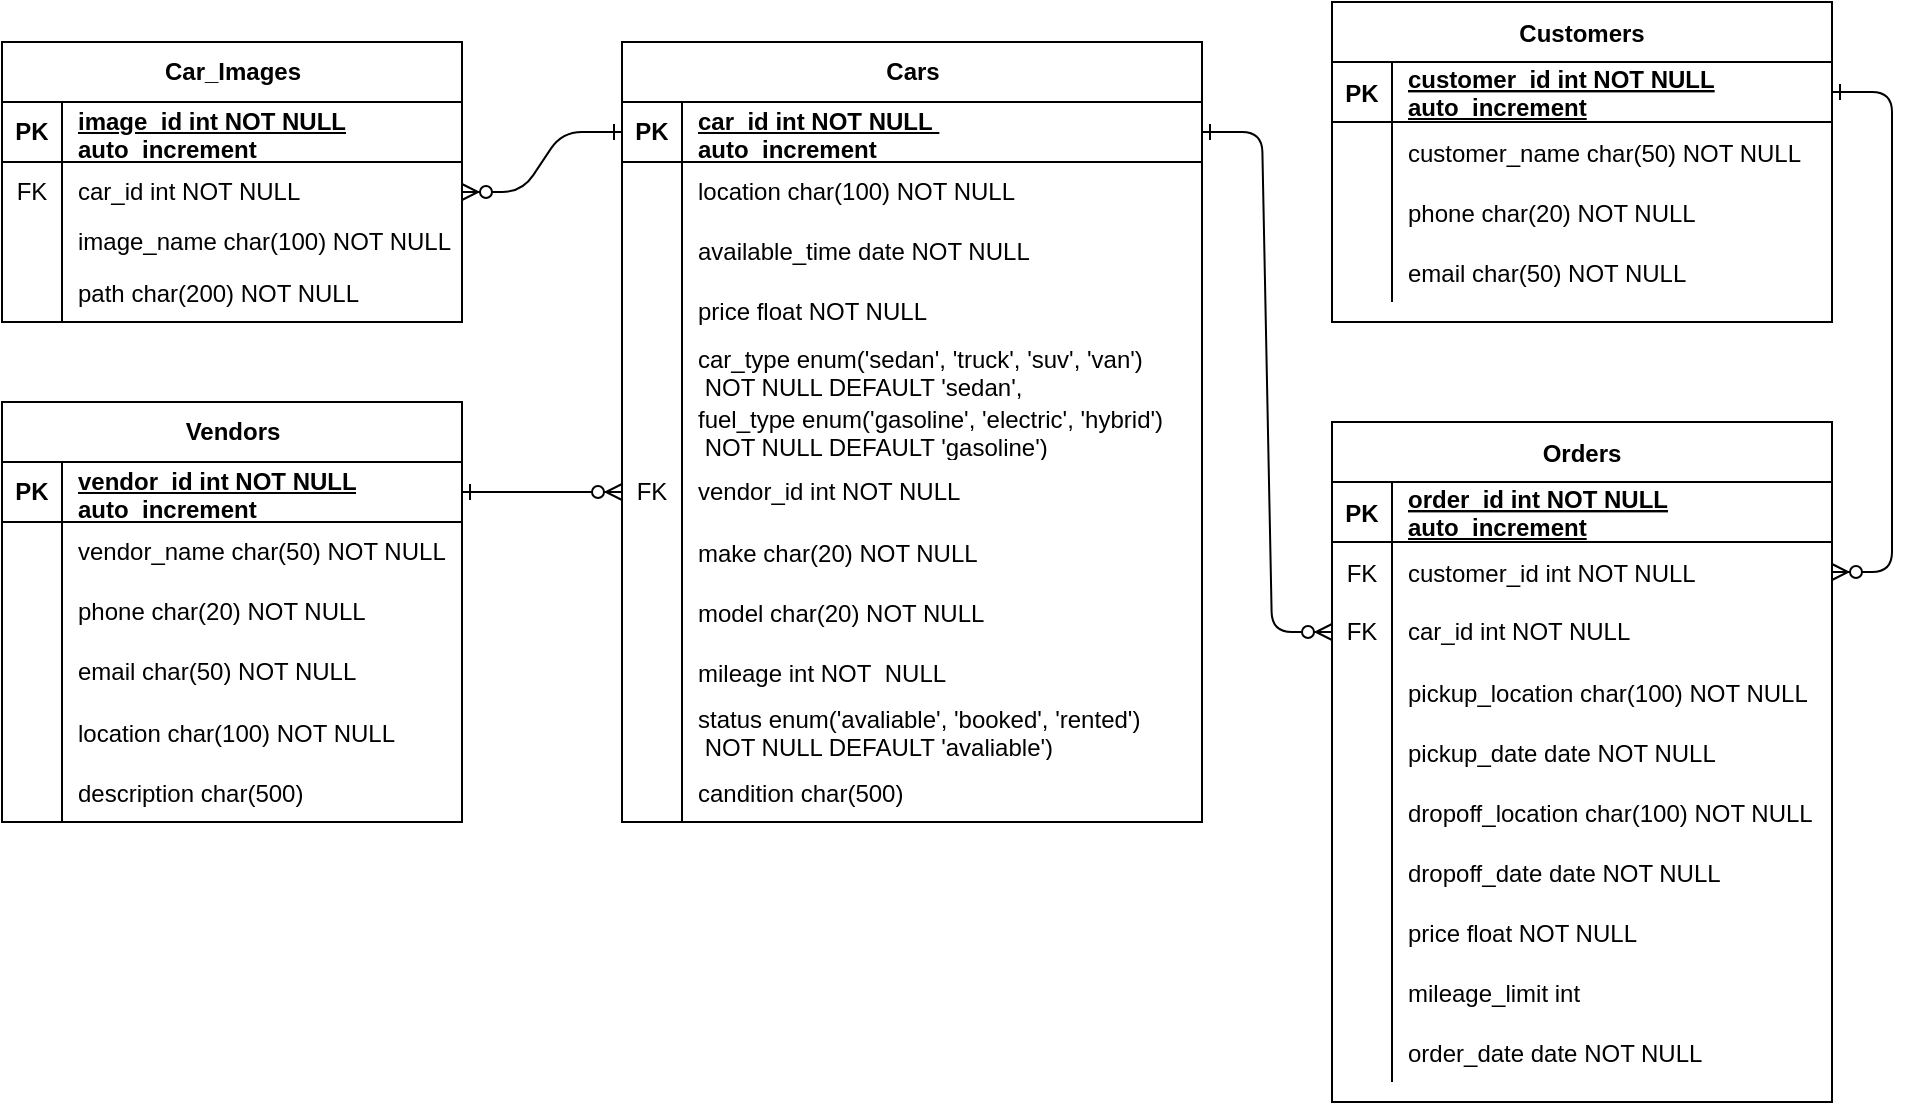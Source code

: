 <mxfile>
    <diagram id="R2lEEEUBdFMjLlhIrx00" name="Page-1">
        <mxGraphModel dx="1921" dy="787" grid="1" gridSize="10" guides="1" tooltips="1" connect="1" arrows="1" fold="1" page="1" pageScale="1" pageWidth="850" pageHeight="1100" math="0" shadow="0" extFonts="Permanent Marker^https://fonts.googleapis.com/css?family=Permanent+Marker">
            <root>
                <mxCell id="0"/>
                <mxCell id="1" parent="0"/>
                <mxCell id="n6U9-yzvsv0S8Wovc328-1" value="Cars" style="shape=table;startSize=30;container=1;collapsible=1;childLayout=tableLayout;fixedRows=1;rowLines=0;fontStyle=1;align=center;resizeLast=1;html=1;" parent="1" vertex="1">
                    <mxGeometry x="110" y="170" width="290" height="390" as="geometry"/>
                </mxCell>
                <mxCell id="n6U9-yzvsv0S8Wovc328-2" value="" style="shape=tableRow;horizontal=0;startSize=0;swimlaneHead=0;swimlaneBody=0;fillColor=none;collapsible=0;dropTarget=0;points=[[0,0.5],[1,0.5]];portConstraint=eastwest;top=0;left=0;right=0;bottom=1;" parent="n6U9-yzvsv0S8Wovc328-1" vertex="1">
                    <mxGeometry y="30" width="290" height="30" as="geometry"/>
                </mxCell>
                <mxCell id="n6U9-yzvsv0S8Wovc328-3" value="PK" style="shape=partialRectangle;connectable=0;fillColor=none;top=0;left=0;bottom=0;right=0;fontStyle=1;overflow=hidden;whiteSpace=wrap;html=1;" parent="n6U9-yzvsv0S8Wovc328-2" vertex="1">
                    <mxGeometry width="30" height="30" as="geometry">
                        <mxRectangle width="30" height="30" as="alternateBounds"/>
                    </mxGeometry>
                </mxCell>
                <mxCell id="n6U9-yzvsv0S8Wovc328-4" value="car_id int NOT NULL&amp;nbsp;&lt;br&gt;auto_increment" style="shape=partialRectangle;connectable=0;fillColor=none;top=0;left=0;bottom=0;right=0;align=left;spacingLeft=6;fontStyle=5;overflow=hidden;whiteSpace=wrap;html=1;" parent="n6U9-yzvsv0S8Wovc328-2" vertex="1">
                    <mxGeometry x="30" width="260" height="30" as="geometry">
                        <mxRectangle width="260" height="30" as="alternateBounds"/>
                    </mxGeometry>
                </mxCell>
                <mxCell id="n6U9-yzvsv0S8Wovc328-5" value="" style="shape=tableRow;horizontal=0;startSize=0;swimlaneHead=0;swimlaneBody=0;fillColor=none;collapsible=0;dropTarget=0;points=[[0,0.5],[1,0.5]];portConstraint=eastwest;top=0;left=0;right=0;bottom=0;" parent="n6U9-yzvsv0S8Wovc328-1" vertex="1">
                    <mxGeometry y="60" width="290" height="30" as="geometry"/>
                </mxCell>
                <mxCell id="n6U9-yzvsv0S8Wovc328-6" value="" style="shape=partialRectangle;connectable=0;fillColor=none;top=0;left=0;bottom=0;right=0;editable=1;overflow=hidden;whiteSpace=wrap;html=1;" parent="n6U9-yzvsv0S8Wovc328-5" vertex="1">
                    <mxGeometry width="30" height="30" as="geometry">
                        <mxRectangle width="30" height="30" as="alternateBounds"/>
                    </mxGeometry>
                </mxCell>
                <mxCell id="n6U9-yzvsv0S8Wovc328-7" value="location char(100) NOT NULL" style="shape=partialRectangle;connectable=0;fillColor=none;top=0;left=0;bottom=0;right=0;align=left;spacingLeft=6;overflow=hidden;whiteSpace=wrap;html=1;" parent="n6U9-yzvsv0S8Wovc328-5" vertex="1">
                    <mxGeometry x="30" width="260" height="30" as="geometry">
                        <mxRectangle width="260" height="30" as="alternateBounds"/>
                    </mxGeometry>
                </mxCell>
                <mxCell id="n6U9-yzvsv0S8Wovc328-8" value="" style="shape=tableRow;horizontal=0;startSize=0;swimlaneHead=0;swimlaneBody=0;fillColor=none;collapsible=0;dropTarget=0;points=[[0,0.5],[1,0.5]];portConstraint=eastwest;top=0;left=0;right=0;bottom=0;" parent="n6U9-yzvsv0S8Wovc328-1" vertex="1">
                    <mxGeometry y="90" width="290" height="30" as="geometry"/>
                </mxCell>
                <mxCell id="n6U9-yzvsv0S8Wovc328-9" value="" style="shape=partialRectangle;connectable=0;fillColor=none;top=0;left=0;bottom=0;right=0;editable=1;overflow=hidden;whiteSpace=wrap;html=1;" parent="n6U9-yzvsv0S8Wovc328-8" vertex="1">
                    <mxGeometry width="30" height="30" as="geometry">
                        <mxRectangle width="30" height="30" as="alternateBounds"/>
                    </mxGeometry>
                </mxCell>
                <mxCell id="n6U9-yzvsv0S8Wovc328-10" value="available_time date NOT NULL" style="shape=partialRectangle;connectable=0;fillColor=none;top=0;left=0;bottom=0;right=0;align=left;spacingLeft=6;overflow=hidden;whiteSpace=wrap;html=1;" parent="n6U9-yzvsv0S8Wovc328-8" vertex="1">
                    <mxGeometry x="30" width="260" height="30" as="geometry">
                        <mxRectangle width="260" height="30" as="alternateBounds"/>
                    </mxGeometry>
                </mxCell>
                <mxCell id="n6U9-yzvsv0S8Wovc328-11" value="" style="shape=tableRow;horizontal=0;startSize=0;swimlaneHead=0;swimlaneBody=0;fillColor=none;collapsible=0;dropTarget=0;points=[[0,0.5],[1,0.5]];portConstraint=eastwest;top=0;left=0;right=0;bottom=0;" parent="n6U9-yzvsv0S8Wovc328-1" vertex="1">
                    <mxGeometry y="120" width="290" height="30" as="geometry"/>
                </mxCell>
                <mxCell id="n6U9-yzvsv0S8Wovc328-12" value="" style="shape=partialRectangle;connectable=0;fillColor=none;top=0;left=0;bottom=0;right=0;editable=1;overflow=hidden;whiteSpace=wrap;html=1;" parent="n6U9-yzvsv0S8Wovc328-11" vertex="1">
                    <mxGeometry width="30" height="30" as="geometry">
                        <mxRectangle width="30" height="30" as="alternateBounds"/>
                    </mxGeometry>
                </mxCell>
                <mxCell id="n6U9-yzvsv0S8Wovc328-13" value="price float NOT NULL" style="shape=partialRectangle;connectable=0;fillColor=none;top=0;left=0;bottom=0;right=0;align=left;spacingLeft=6;overflow=hidden;whiteSpace=wrap;html=1;" parent="n6U9-yzvsv0S8Wovc328-11" vertex="1">
                    <mxGeometry x="30" width="260" height="30" as="geometry">
                        <mxRectangle width="260" height="30" as="alternateBounds"/>
                    </mxGeometry>
                </mxCell>
                <mxCell id="n6U9-yzvsv0S8Wovc328-14" value="" style="shape=tableRow;horizontal=0;startSize=0;swimlaneHead=0;swimlaneBody=0;fillColor=none;collapsible=0;dropTarget=0;points=[[0,0.5],[1,0.5]];portConstraint=eastwest;top=0;left=0;right=0;bottom=0;" parent="n6U9-yzvsv0S8Wovc328-1" vertex="1">
                    <mxGeometry y="150" width="290" height="30" as="geometry"/>
                </mxCell>
                <mxCell id="n6U9-yzvsv0S8Wovc328-15" value="" style="shape=partialRectangle;connectable=0;fillColor=none;top=0;left=0;bottom=0;right=0;editable=1;overflow=hidden;" parent="n6U9-yzvsv0S8Wovc328-14" vertex="1">
                    <mxGeometry width="30" height="30" as="geometry">
                        <mxRectangle width="30" height="30" as="alternateBounds"/>
                    </mxGeometry>
                </mxCell>
                <mxCell id="n6U9-yzvsv0S8Wovc328-16" value="car_type enum('sedan', 'truck', 'suv', 'van') &#10; NOT NULL DEFAULT 'sedan'," style="shape=partialRectangle;connectable=0;fillColor=none;top=0;left=0;bottom=0;right=0;align=left;spacingLeft=6;overflow=hidden;" parent="n6U9-yzvsv0S8Wovc328-14" vertex="1">
                    <mxGeometry x="30" width="260" height="30" as="geometry">
                        <mxRectangle width="260" height="30" as="alternateBounds"/>
                    </mxGeometry>
                </mxCell>
                <mxCell id="n6U9-yzvsv0S8Wovc328-17" value="" style="shape=tableRow;horizontal=0;startSize=0;swimlaneHead=0;swimlaneBody=0;fillColor=none;collapsible=0;dropTarget=0;points=[[0,0.5],[1,0.5]];portConstraint=eastwest;top=0;left=0;right=0;bottom=0;" parent="n6U9-yzvsv0S8Wovc328-1" vertex="1">
                    <mxGeometry y="180" width="290" height="30" as="geometry"/>
                </mxCell>
                <mxCell id="n6U9-yzvsv0S8Wovc328-18" value="" style="shape=partialRectangle;connectable=0;fillColor=none;top=0;left=0;bottom=0;right=0;editable=1;overflow=hidden;" parent="n6U9-yzvsv0S8Wovc328-17" vertex="1">
                    <mxGeometry width="30" height="30" as="geometry">
                        <mxRectangle width="30" height="30" as="alternateBounds"/>
                    </mxGeometry>
                </mxCell>
                <mxCell id="n6U9-yzvsv0S8Wovc328-19" value="fuel_type enum('gasoline', 'electric', 'hybrid')&#10; NOT NULL DEFAULT 'gasoline')" style="shape=partialRectangle;connectable=0;fillColor=none;top=0;left=0;bottom=0;right=0;align=left;spacingLeft=6;overflow=hidden;" parent="n6U9-yzvsv0S8Wovc328-17" vertex="1">
                    <mxGeometry x="30" width="260" height="30" as="geometry">
                        <mxRectangle width="260" height="30" as="alternateBounds"/>
                    </mxGeometry>
                </mxCell>
                <mxCell id="n6U9-yzvsv0S8Wovc328-50" value="" style="shape=tableRow;horizontal=0;startSize=0;swimlaneHead=0;swimlaneBody=0;fillColor=none;collapsible=0;dropTarget=0;points=[[0,0.5],[1,0.5]];portConstraint=eastwest;top=0;left=0;right=0;bottom=0;" parent="n6U9-yzvsv0S8Wovc328-1" vertex="1">
                    <mxGeometry y="210" width="290" height="30" as="geometry"/>
                </mxCell>
                <mxCell id="n6U9-yzvsv0S8Wovc328-51" value="FK" style="shape=partialRectangle;connectable=0;fillColor=none;top=0;left=0;bottom=0;right=0;fontStyle=0;overflow=hidden;whiteSpace=wrap;html=1;" parent="n6U9-yzvsv0S8Wovc328-50" vertex="1">
                    <mxGeometry width="30" height="30" as="geometry">
                        <mxRectangle width="30" height="30" as="alternateBounds"/>
                    </mxGeometry>
                </mxCell>
                <mxCell id="n6U9-yzvsv0S8Wovc328-52" value="vendor_id int NOT NULL" style="shape=partialRectangle;connectable=0;fillColor=none;top=0;left=0;bottom=0;right=0;align=left;spacingLeft=6;fontStyle=0;overflow=hidden;whiteSpace=wrap;html=1;" parent="n6U9-yzvsv0S8Wovc328-50" vertex="1">
                    <mxGeometry x="30" width="260" height="30" as="geometry">
                        <mxRectangle width="260" height="30" as="alternateBounds"/>
                    </mxGeometry>
                </mxCell>
                <mxCell id="n6U9-yzvsv0S8Wovc328-43" value="" style="shape=tableRow;horizontal=0;startSize=0;swimlaneHead=0;swimlaneBody=0;fillColor=none;collapsible=0;dropTarget=0;points=[[0,0.5],[1,0.5]];portConstraint=eastwest;top=0;left=0;right=0;bottom=0;" parent="n6U9-yzvsv0S8Wovc328-1" vertex="1">
                    <mxGeometry y="240" width="290" height="30" as="geometry"/>
                </mxCell>
                <mxCell id="n6U9-yzvsv0S8Wovc328-44" value="" style="shape=partialRectangle;connectable=0;fillColor=none;top=0;left=0;bottom=0;right=0;editable=1;overflow=hidden;" parent="n6U9-yzvsv0S8Wovc328-43" vertex="1">
                    <mxGeometry width="30" height="30" as="geometry">
                        <mxRectangle width="30" height="30" as="alternateBounds"/>
                    </mxGeometry>
                </mxCell>
                <mxCell id="n6U9-yzvsv0S8Wovc328-45" value="make char(20) NOT NULL" style="shape=partialRectangle;connectable=0;fillColor=none;top=0;left=0;bottom=0;right=0;align=left;spacingLeft=6;overflow=hidden;" parent="n6U9-yzvsv0S8Wovc328-43" vertex="1">
                    <mxGeometry x="30" width="260" height="30" as="geometry">
                        <mxRectangle width="260" height="30" as="alternateBounds"/>
                    </mxGeometry>
                </mxCell>
                <mxCell id="n6U9-yzvsv0S8Wovc328-46" value="" style="shape=tableRow;horizontal=0;startSize=0;swimlaneHead=0;swimlaneBody=0;fillColor=none;collapsible=0;dropTarget=0;points=[[0,0.5],[1,0.5]];portConstraint=eastwest;top=0;left=0;right=0;bottom=0;" parent="n6U9-yzvsv0S8Wovc328-1" vertex="1">
                    <mxGeometry y="270" width="290" height="30" as="geometry"/>
                </mxCell>
                <mxCell id="n6U9-yzvsv0S8Wovc328-47" value="" style="shape=partialRectangle;connectable=0;fillColor=none;top=0;left=0;bottom=0;right=0;editable=1;overflow=hidden;" parent="n6U9-yzvsv0S8Wovc328-46" vertex="1">
                    <mxGeometry width="30" height="30" as="geometry">
                        <mxRectangle width="30" height="30" as="alternateBounds"/>
                    </mxGeometry>
                </mxCell>
                <mxCell id="n6U9-yzvsv0S8Wovc328-48" value="model char(20) NOT NULL" style="shape=partialRectangle;connectable=0;fillColor=none;top=0;left=0;bottom=0;right=0;align=left;spacingLeft=6;overflow=hidden;" parent="n6U9-yzvsv0S8Wovc328-46" vertex="1">
                    <mxGeometry x="30" width="260" height="30" as="geometry">
                        <mxRectangle width="260" height="30" as="alternateBounds"/>
                    </mxGeometry>
                </mxCell>
                <mxCell id="3" value="" style="shape=tableRow;horizontal=0;startSize=0;swimlaneHead=0;swimlaneBody=0;fillColor=none;collapsible=0;dropTarget=0;points=[[0,0.5],[1,0.5]];portConstraint=eastwest;top=0;left=0;right=0;bottom=0;" parent="n6U9-yzvsv0S8Wovc328-1" vertex="1">
                    <mxGeometry y="300" width="290" height="30" as="geometry"/>
                </mxCell>
                <mxCell id="4" value="" style="shape=partialRectangle;connectable=0;fillColor=none;top=0;left=0;bottom=0;right=0;editable=1;overflow=hidden;" parent="3" vertex="1">
                    <mxGeometry width="30" height="30" as="geometry">
                        <mxRectangle width="30" height="30" as="alternateBounds"/>
                    </mxGeometry>
                </mxCell>
                <mxCell id="5" value="mileage int NOT  NULL" style="shape=partialRectangle;connectable=0;fillColor=none;top=0;left=0;bottom=0;right=0;align=left;spacingLeft=6;overflow=hidden;" parent="3" vertex="1">
                    <mxGeometry x="30" width="260" height="30" as="geometry">
                        <mxRectangle width="260" height="30" as="alternateBounds"/>
                    </mxGeometry>
                </mxCell>
                <mxCell id="n6U9-yzvsv0S8Wovc328-124" value="" style="shape=tableRow;horizontal=0;startSize=0;swimlaneHead=0;swimlaneBody=0;fillColor=none;collapsible=0;dropTarget=0;points=[[0,0.5],[1,0.5]];portConstraint=eastwest;top=0;left=0;right=0;bottom=0;" parent="n6U9-yzvsv0S8Wovc328-1" vertex="1">
                    <mxGeometry y="330" width="290" height="30" as="geometry"/>
                </mxCell>
                <mxCell id="n6U9-yzvsv0S8Wovc328-125" value="" style="shape=partialRectangle;connectable=0;fillColor=none;top=0;left=0;bottom=0;right=0;editable=1;overflow=hidden;" parent="n6U9-yzvsv0S8Wovc328-124" vertex="1">
                    <mxGeometry width="30" height="30" as="geometry">
                        <mxRectangle width="30" height="30" as="alternateBounds"/>
                    </mxGeometry>
                </mxCell>
                <mxCell id="n6U9-yzvsv0S8Wovc328-126" value="status enum('avaliable', 'booked', 'rented')&#10; NOT NULL DEFAULT 'avaliable')" style="shape=partialRectangle;connectable=0;fillColor=none;top=0;left=0;bottom=0;right=0;align=left;spacingLeft=6;overflow=hidden;" parent="n6U9-yzvsv0S8Wovc328-124" vertex="1">
                    <mxGeometry x="30" width="260" height="30" as="geometry">
                        <mxRectangle width="260" height="30" as="alternateBounds"/>
                    </mxGeometry>
                </mxCell>
                <mxCell id="n6U9-yzvsv0S8Wovc328-27" value="" style="shape=tableRow;horizontal=0;startSize=0;swimlaneHead=0;swimlaneBody=0;fillColor=none;collapsible=0;dropTarget=0;points=[[0,0.5],[1,0.5]];portConstraint=eastwest;top=0;left=0;right=0;bottom=0;" parent="n6U9-yzvsv0S8Wovc328-1" vertex="1">
                    <mxGeometry y="360" width="290" height="30" as="geometry"/>
                </mxCell>
                <mxCell id="n6U9-yzvsv0S8Wovc328-28" value="" style="shape=partialRectangle;connectable=0;fillColor=none;top=0;left=0;bottom=0;right=0;editable=1;overflow=hidden;" parent="n6U9-yzvsv0S8Wovc328-27" vertex="1">
                    <mxGeometry width="30" height="30" as="geometry">
                        <mxRectangle width="30" height="30" as="alternateBounds"/>
                    </mxGeometry>
                </mxCell>
                <mxCell id="n6U9-yzvsv0S8Wovc328-29" value="candition char(500) " style="shape=partialRectangle;connectable=0;fillColor=none;top=0;left=0;bottom=0;right=0;align=left;spacingLeft=6;overflow=hidden;" parent="n6U9-yzvsv0S8Wovc328-27" vertex="1">
                    <mxGeometry x="30" width="260" height="30" as="geometry">
                        <mxRectangle width="260" height="30" as="alternateBounds"/>
                    </mxGeometry>
                </mxCell>
                <mxCell id="n6U9-yzvsv0S8Wovc328-30" value="Vendors" style="shape=table;startSize=30;container=1;collapsible=1;childLayout=tableLayout;fixedRows=1;rowLines=0;fontStyle=1;align=center;resizeLast=1;html=1;" parent="1" vertex="1">
                    <mxGeometry x="-200" y="350" width="230" height="210" as="geometry"/>
                </mxCell>
                <mxCell id="n6U9-yzvsv0S8Wovc328-31" value="" style="shape=tableRow;horizontal=0;startSize=0;swimlaneHead=0;swimlaneBody=0;fillColor=none;collapsible=0;dropTarget=0;points=[[0,0.5],[1,0.5]];portConstraint=eastwest;top=0;left=0;right=0;bottom=1;" parent="n6U9-yzvsv0S8Wovc328-30" vertex="1">
                    <mxGeometry y="30" width="230" height="30" as="geometry"/>
                </mxCell>
                <mxCell id="n6U9-yzvsv0S8Wovc328-32" value="PK" style="shape=partialRectangle;connectable=0;fillColor=none;top=0;left=0;bottom=0;right=0;fontStyle=1;overflow=hidden;whiteSpace=wrap;html=1;" parent="n6U9-yzvsv0S8Wovc328-31" vertex="1">
                    <mxGeometry width="30" height="30" as="geometry">
                        <mxRectangle width="30" height="30" as="alternateBounds"/>
                    </mxGeometry>
                </mxCell>
                <mxCell id="n6U9-yzvsv0S8Wovc328-33" value="vendor_id int NOT NULL&lt;br&gt;auto_increment" style="shape=partialRectangle;connectable=0;fillColor=none;top=0;left=0;bottom=0;right=0;align=left;spacingLeft=6;fontStyle=5;overflow=hidden;whiteSpace=wrap;html=1;" parent="n6U9-yzvsv0S8Wovc328-31" vertex="1">
                    <mxGeometry x="30" width="200" height="30" as="geometry">
                        <mxRectangle width="200" height="30" as="alternateBounds"/>
                    </mxGeometry>
                </mxCell>
                <mxCell id="n6U9-yzvsv0S8Wovc328-34" value="" style="shape=tableRow;horizontal=0;startSize=0;swimlaneHead=0;swimlaneBody=0;fillColor=none;collapsible=0;dropTarget=0;points=[[0,0.5],[1,0.5]];portConstraint=eastwest;top=0;left=0;right=0;bottom=0;" parent="n6U9-yzvsv0S8Wovc328-30" vertex="1">
                    <mxGeometry y="60" width="230" height="30" as="geometry"/>
                </mxCell>
                <mxCell id="n6U9-yzvsv0S8Wovc328-35" value="" style="shape=partialRectangle;connectable=0;fillColor=none;top=0;left=0;bottom=0;right=0;editable=1;overflow=hidden;whiteSpace=wrap;html=1;" parent="n6U9-yzvsv0S8Wovc328-34" vertex="1">
                    <mxGeometry width="30" height="30" as="geometry">
                        <mxRectangle width="30" height="30" as="alternateBounds"/>
                    </mxGeometry>
                </mxCell>
                <mxCell id="n6U9-yzvsv0S8Wovc328-36" value="vendor_name char(50) NOT NULL" style="shape=partialRectangle;connectable=0;fillColor=none;top=0;left=0;bottom=0;right=0;align=left;spacingLeft=6;overflow=hidden;whiteSpace=wrap;html=1;" parent="n6U9-yzvsv0S8Wovc328-34" vertex="1">
                    <mxGeometry x="30" width="200" height="30" as="geometry">
                        <mxRectangle width="200" height="30" as="alternateBounds"/>
                    </mxGeometry>
                </mxCell>
                <mxCell id="n6U9-yzvsv0S8Wovc328-37" value="" style="shape=tableRow;horizontal=0;startSize=0;swimlaneHead=0;swimlaneBody=0;fillColor=none;collapsible=0;dropTarget=0;points=[[0,0.5],[1,0.5]];portConstraint=eastwest;top=0;left=0;right=0;bottom=0;" parent="n6U9-yzvsv0S8Wovc328-30" vertex="1">
                    <mxGeometry y="90" width="230" height="30" as="geometry"/>
                </mxCell>
                <mxCell id="n6U9-yzvsv0S8Wovc328-38" value="" style="shape=partialRectangle;connectable=0;fillColor=none;top=0;left=0;bottom=0;right=0;editable=1;overflow=hidden;whiteSpace=wrap;html=1;" parent="n6U9-yzvsv0S8Wovc328-37" vertex="1">
                    <mxGeometry width="30" height="30" as="geometry">
                        <mxRectangle width="30" height="30" as="alternateBounds"/>
                    </mxGeometry>
                </mxCell>
                <mxCell id="n6U9-yzvsv0S8Wovc328-39" value="phone char(20) NOT NULL" style="shape=partialRectangle;connectable=0;fillColor=none;top=0;left=0;bottom=0;right=0;align=left;spacingLeft=6;overflow=hidden;whiteSpace=wrap;html=1;" parent="n6U9-yzvsv0S8Wovc328-37" vertex="1">
                    <mxGeometry x="30" width="200" height="30" as="geometry">
                        <mxRectangle width="200" height="30" as="alternateBounds"/>
                    </mxGeometry>
                </mxCell>
                <mxCell id="n6U9-yzvsv0S8Wovc328-40" value="" style="shape=tableRow;horizontal=0;startSize=0;swimlaneHead=0;swimlaneBody=0;fillColor=none;collapsible=0;dropTarget=0;points=[[0,0.5],[1,0.5]];portConstraint=eastwest;top=0;left=0;right=0;bottom=0;" parent="n6U9-yzvsv0S8Wovc328-30" vertex="1">
                    <mxGeometry y="120" width="230" height="30" as="geometry"/>
                </mxCell>
                <mxCell id="n6U9-yzvsv0S8Wovc328-41" value="" style="shape=partialRectangle;connectable=0;fillColor=none;top=0;left=0;bottom=0;right=0;editable=1;overflow=hidden;whiteSpace=wrap;html=1;" parent="n6U9-yzvsv0S8Wovc328-40" vertex="1">
                    <mxGeometry width="30" height="30" as="geometry">
                        <mxRectangle width="30" height="30" as="alternateBounds"/>
                    </mxGeometry>
                </mxCell>
                <mxCell id="n6U9-yzvsv0S8Wovc328-42" value="email char(50) NOT NULL" style="shape=partialRectangle;connectable=0;fillColor=none;top=0;left=0;bottom=0;right=0;align=left;spacingLeft=6;overflow=hidden;whiteSpace=wrap;html=1;" parent="n6U9-yzvsv0S8Wovc328-40" vertex="1">
                    <mxGeometry x="30" width="200" height="30" as="geometry">
                        <mxRectangle width="200" height="30" as="alternateBounds"/>
                    </mxGeometry>
                </mxCell>
                <mxCell id="n6U9-yzvsv0S8Wovc328-57" value="" style="shape=tableRow;horizontal=0;startSize=0;swimlaneHead=0;swimlaneBody=0;fillColor=none;collapsible=0;dropTarget=0;points=[[0,0.5],[1,0.5]];portConstraint=eastwest;top=0;left=0;right=0;bottom=0;" parent="n6U9-yzvsv0S8Wovc328-30" vertex="1">
                    <mxGeometry y="150" width="230" height="30" as="geometry"/>
                </mxCell>
                <mxCell id="n6U9-yzvsv0S8Wovc328-58" value="" style="shape=partialRectangle;connectable=0;fillColor=none;top=0;left=0;bottom=0;right=0;editable=1;overflow=hidden;" parent="n6U9-yzvsv0S8Wovc328-57" vertex="1">
                    <mxGeometry width="30" height="30" as="geometry">
                        <mxRectangle width="30" height="30" as="alternateBounds"/>
                    </mxGeometry>
                </mxCell>
                <mxCell id="n6U9-yzvsv0S8Wovc328-59" value="location char(100) NOT NULL" style="shape=partialRectangle;connectable=0;fillColor=none;top=0;left=0;bottom=0;right=0;align=left;spacingLeft=6;overflow=hidden;" parent="n6U9-yzvsv0S8Wovc328-57" vertex="1">
                    <mxGeometry x="30" width="200" height="30" as="geometry">
                        <mxRectangle width="200" height="30" as="alternateBounds"/>
                    </mxGeometry>
                </mxCell>
                <mxCell id="n6U9-yzvsv0S8Wovc328-60" value="" style="shape=tableRow;horizontal=0;startSize=0;swimlaneHead=0;swimlaneBody=0;fillColor=none;collapsible=0;dropTarget=0;points=[[0,0.5],[1,0.5]];portConstraint=eastwest;top=0;left=0;right=0;bottom=0;" parent="n6U9-yzvsv0S8Wovc328-30" vertex="1">
                    <mxGeometry y="180" width="230" height="30" as="geometry"/>
                </mxCell>
                <mxCell id="n6U9-yzvsv0S8Wovc328-61" value="" style="shape=partialRectangle;connectable=0;fillColor=none;top=0;left=0;bottom=0;right=0;editable=1;overflow=hidden;" parent="n6U9-yzvsv0S8Wovc328-60" vertex="1">
                    <mxGeometry width="30" height="30" as="geometry">
                        <mxRectangle width="30" height="30" as="alternateBounds"/>
                    </mxGeometry>
                </mxCell>
                <mxCell id="n6U9-yzvsv0S8Wovc328-62" value="description char(500) " style="shape=partialRectangle;connectable=0;fillColor=none;top=0;left=0;bottom=0;right=0;align=left;spacingLeft=6;overflow=hidden;" parent="n6U9-yzvsv0S8Wovc328-60" vertex="1">
                    <mxGeometry x="30" width="200" height="30" as="geometry">
                        <mxRectangle width="200" height="30" as="alternateBounds"/>
                    </mxGeometry>
                </mxCell>
                <mxCell id="n6U9-yzvsv0S8Wovc328-53" value="" style="edgeStyle=entityRelationEdgeStyle;endArrow=ERzeroToMany;startArrow=ERone;endFill=1;startFill=0;exitX=1;exitY=0.5;exitDx=0;exitDy=0;" parent="1" source="n6U9-yzvsv0S8Wovc328-31" target="n6U9-yzvsv0S8Wovc328-50" edge="1">
                    <mxGeometry width="100" height="100" relative="1" as="geometry">
                        <mxPoint x="270" y="40" as="sourcePoint"/>
                        <mxPoint x="350" y="70" as="targetPoint"/>
                    </mxGeometry>
                </mxCell>
                <mxCell id="n6U9-yzvsv0S8Wovc328-63" value="Car_Images" style="shape=table;startSize=30;container=1;collapsible=1;childLayout=tableLayout;fixedRows=1;rowLines=0;fontStyle=1;align=center;resizeLast=1;html=1;" parent="1" vertex="1">
                    <mxGeometry x="-200" y="170" width="230" height="140" as="geometry"/>
                </mxCell>
                <mxCell id="n6U9-yzvsv0S8Wovc328-64" value="" style="shape=tableRow;horizontal=0;startSize=0;swimlaneHead=0;swimlaneBody=0;fillColor=none;collapsible=0;dropTarget=0;points=[[0,0.5],[1,0.5]];portConstraint=eastwest;top=0;left=0;right=0;bottom=1;" parent="n6U9-yzvsv0S8Wovc328-63" vertex="1">
                    <mxGeometry y="30" width="230" height="30" as="geometry"/>
                </mxCell>
                <mxCell id="n6U9-yzvsv0S8Wovc328-65" value="PK" style="shape=partialRectangle;connectable=0;fillColor=none;top=0;left=0;bottom=0;right=0;fontStyle=1;overflow=hidden;whiteSpace=wrap;html=1;" parent="n6U9-yzvsv0S8Wovc328-64" vertex="1">
                    <mxGeometry width="30" height="30" as="geometry">
                        <mxRectangle width="30" height="30" as="alternateBounds"/>
                    </mxGeometry>
                </mxCell>
                <mxCell id="n6U9-yzvsv0S8Wovc328-66" value="image_id int NOT NULL&lt;br&gt;auto_increment" style="shape=partialRectangle;connectable=0;fillColor=none;top=0;left=0;bottom=0;right=0;align=left;spacingLeft=6;fontStyle=5;overflow=hidden;whiteSpace=wrap;html=1;" parent="n6U9-yzvsv0S8Wovc328-64" vertex="1">
                    <mxGeometry x="30" width="200" height="30" as="geometry">
                        <mxRectangle width="200" height="30" as="alternateBounds"/>
                    </mxGeometry>
                </mxCell>
                <mxCell id="n6U9-yzvsv0S8Wovc328-76" value="" style="shape=tableRow;horizontal=0;startSize=0;swimlaneHead=0;swimlaneBody=0;fillColor=none;collapsible=0;dropTarget=0;points=[[0,0.5],[1,0.5]];portConstraint=eastwest;top=0;left=0;right=0;bottom=0;" parent="n6U9-yzvsv0S8Wovc328-63" vertex="1">
                    <mxGeometry y="60" width="230" height="30" as="geometry"/>
                </mxCell>
                <mxCell id="n6U9-yzvsv0S8Wovc328-77" value="FK" style="shape=partialRectangle;connectable=0;fillColor=none;top=0;left=0;bottom=0;right=0;fontStyle=0;overflow=hidden;whiteSpace=wrap;html=1;" parent="n6U9-yzvsv0S8Wovc328-76" vertex="1">
                    <mxGeometry width="30" height="30" as="geometry">
                        <mxRectangle width="30" height="30" as="alternateBounds"/>
                    </mxGeometry>
                </mxCell>
                <mxCell id="n6U9-yzvsv0S8Wovc328-78" value="car_id int NOT NULL" style="shape=partialRectangle;connectable=0;fillColor=none;top=0;left=0;bottom=0;right=0;align=left;spacingLeft=6;fontStyle=0;overflow=hidden;whiteSpace=wrap;html=1;" parent="n6U9-yzvsv0S8Wovc328-76" vertex="1">
                    <mxGeometry x="30" width="200" height="30" as="geometry">
                        <mxRectangle width="200" height="30" as="alternateBounds"/>
                    </mxGeometry>
                </mxCell>
                <mxCell id="n6U9-yzvsv0S8Wovc328-67" value="" style="shape=tableRow;horizontal=0;startSize=0;swimlaneHead=0;swimlaneBody=0;fillColor=none;collapsible=0;dropTarget=0;points=[[0,0.5],[1,0.5]];portConstraint=eastwest;top=0;left=0;right=0;bottom=0;" parent="n6U9-yzvsv0S8Wovc328-63" vertex="1">
                    <mxGeometry y="90" width="230" height="20" as="geometry"/>
                </mxCell>
                <mxCell id="n6U9-yzvsv0S8Wovc328-68" value="" style="shape=partialRectangle;connectable=0;fillColor=none;top=0;left=0;bottom=0;right=0;editable=1;overflow=hidden;whiteSpace=wrap;html=1;" parent="n6U9-yzvsv0S8Wovc328-67" vertex="1">
                    <mxGeometry width="30" height="20" as="geometry">
                        <mxRectangle width="30" height="20" as="alternateBounds"/>
                    </mxGeometry>
                </mxCell>
                <mxCell id="n6U9-yzvsv0S8Wovc328-69" value="image_name char(100) NOT NULL" style="shape=partialRectangle;connectable=0;fillColor=none;top=0;left=0;bottom=0;right=0;align=left;spacingLeft=6;overflow=hidden;whiteSpace=wrap;html=1;" parent="n6U9-yzvsv0S8Wovc328-67" vertex="1">
                    <mxGeometry x="30" width="200" height="20" as="geometry">
                        <mxRectangle width="200" height="20" as="alternateBounds"/>
                    </mxGeometry>
                </mxCell>
                <mxCell id="9" value="" style="shape=tableRow;horizontal=0;startSize=0;swimlaneHead=0;swimlaneBody=0;fillColor=none;collapsible=0;dropTarget=0;points=[[0,0.5],[1,0.5]];portConstraint=eastwest;top=0;left=0;right=0;bottom=0;" parent="n6U9-yzvsv0S8Wovc328-63" vertex="1">
                    <mxGeometry y="110" width="230" height="30" as="geometry"/>
                </mxCell>
                <mxCell id="10" value="" style="shape=partialRectangle;connectable=0;fillColor=none;top=0;left=0;bottom=0;right=0;editable=1;overflow=hidden;" parent="9" vertex="1">
                    <mxGeometry width="30" height="30" as="geometry">
                        <mxRectangle width="30" height="30" as="alternateBounds"/>
                    </mxGeometry>
                </mxCell>
                <mxCell id="11" value="path char(200) NOT NULL" style="shape=partialRectangle;connectable=0;fillColor=none;top=0;left=0;bottom=0;right=0;align=left;spacingLeft=6;overflow=hidden;" parent="9" vertex="1">
                    <mxGeometry x="30" width="200" height="30" as="geometry">
                        <mxRectangle width="200" height="30" as="alternateBounds"/>
                    </mxGeometry>
                </mxCell>
                <mxCell id="n6U9-yzvsv0S8Wovc328-79" value="" style="edgeStyle=entityRelationEdgeStyle;endArrow=ERzeroToMany;startArrow=ERone;endFill=1;startFill=0;exitX=0;exitY=0.5;exitDx=0;exitDy=0;" parent="1" source="n6U9-yzvsv0S8Wovc328-2" target="n6U9-yzvsv0S8Wovc328-76" edge="1">
                    <mxGeometry width="100" height="100" relative="1" as="geometry">
                        <mxPoint x="471" y="224" as="sourcePoint"/>
                        <mxPoint x="-40" y="390" as="targetPoint"/>
                    </mxGeometry>
                </mxCell>
                <mxCell id="n6U9-yzvsv0S8Wovc328-80" value="Customers" style="shape=table;startSize=30;container=1;collapsible=1;childLayout=tableLayout;fixedRows=1;rowLines=0;fontStyle=1;align=center;resizeLast=1;" parent="1" vertex="1">
                    <mxGeometry x="465" y="150" width="250" height="160" as="geometry"/>
                </mxCell>
                <mxCell id="n6U9-yzvsv0S8Wovc328-81" value="" style="shape=partialRectangle;collapsible=0;dropTarget=0;pointerEvents=0;fillColor=none;points=[[0,0.5],[1,0.5]];portConstraint=eastwest;top=0;left=0;right=0;bottom=1;" parent="n6U9-yzvsv0S8Wovc328-80" vertex="1">
                    <mxGeometry y="30" width="250" height="30" as="geometry"/>
                </mxCell>
                <mxCell id="n6U9-yzvsv0S8Wovc328-82" value="PK" style="shape=partialRectangle;overflow=hidden;connectable=0;fillColor=none;top=0;left=0;bottom=0;right=0;fontStyle=1;" parent="n6U9-yzvsv0S8Wovc328-81" vertex="1">
                    <mxGeometry width="30" height="30" as="geometry">
                        <mxRectangle width="30" height="30" as="alternateBounds"/>
                    </mxGeometry>
                </mxCell>
                <mxCell id="n6U9-yzvsv0S8Wovc328-83" value="customer_id int NOT NULL &#10;auto_increment" style="shape=partialRectangle;overflow=hidden;connectable=0;fillColor=none;top=0;left=0;bottom=0;right=0;align=left;spacingLeft=6;fontStyle=5;" parent="n6U9-yzvsv0S8Wovc328-81" vertex="1">
                    <mxGeometry x="30" width="220" height="30" as="geometry">
                        <mxRectangle width="220" height="30" as="alternateBounds"/>
                    </mxGeometry>
                </mxCell>
                <mxCell id="n6U9-yzvsv0S8Wovc328-84" value="" style="shape=partialRectangle;collapsible=0;dropTarget=0;pointerEvents=0;fillColor=none;points=[[0,0.5],[1,0.5]];portConstraint=eastwest;top=0;left=0;right=0;bottom=0;" parent="n6U9-yzvsv0S8Wovc328-80" vertex="1">
                    <mxGeometry y="60" width="250" height="30" as="geometry"/>
                </mxCell>
                <mxCell id="n6U9-yzvsv0S8Wovc328-85" value="" style="shape=partialRectangle;overflow=hidden;connectable=0;fillColor=none;top=0;left=0;bottom=0;right=0;" parent="n6U9-yzvsv0S8Wovc328-84" vertex="1">
                    <mxGeometry width="30" height="30" as="geometry">
                        <mxRectangle width="30" height="30" as="alternateBounds"/>
                    </mxGeometry>
                </mxCell>
                <mxCell id="n6U9-yzvsv0S8Wovc328-86" value="customer_name char(50) NOT NULL" style="shape=partialRectangle;overflow=hidden;connectable=0;fillColor=none;top=0;left=0;bottom=0;right=0;align=left;spacingLeft=6;" parent="n6U9-yzvsv0S8Wovc328-84" vertex="1">
                    <mxGeometry x="30" width="220" height="30" as="geometry">
                        <mxRectangle width="220" height="30" as="alternateBounds"/>
                    </mxGeometry>
                </mxCell>
                <mxCell id="n6U9-yzvsv0S8Wovc328-103" value="" style="shape=tableRow;horizontal=0;startSize=0;swimlaneHead=0;swimlaneBody=0;fillColor=none;collapsible=0;dropTarget=0;points=[[0,0.5],[1,0.5]];portConstraint=eastwest;top=0;left=0;right=0;bottom=0;" parent="n6U9-yzvsv0S8Wovc328-80" vertex="1">
                    <mxGeometry y="90" width="250" height="30" as="geometry"/>
                </mxCell>
                <mxCell id="n6U9-yzvsv0S8Wovc328-104" value="" style="shape=partialRectangle;connectable=0;fillColor=none;top=0;left=0;bottom=0;right=0;editable=1;overflow=hidden;" parent="n6U9-yzvsv0S8Wovc328-103" vertex="1">
                    <mxGeometry width="30" height="30" as="geometry">
                        <mxRectangle width="30" height="30" as="alternateBounds"/>
                    </mxGeometry>
                </mxCell>
                <mxCell id="n6U9-yzvsv0S8Wovc328-105" value="phone char(20) NOT NULL" style="shape=partialRectangle;connectable=0;fillColor=none;top=0;left=0;bottom=0;right=0;align=left;spacingLeft=6;overflow=hidden;" parent="n6U9-yzvsv0S8Wovc328-103" vertex="1">
                    <mxGeometry x="30" width="220" height="30" as="geometry">
                        <mxRectangle width="220" height="30" as="alternateBounds"/>
                    </mxGeometry>
                </mxCell>
                <mxCell id="n6U9-yzvsv0S8Wovc328-106" value="" style="shape=tableRow;horizontal=0;startSize=0;swimlaneHead=0;swimlaneBody=0;fillColor=none;collapsible=0;dropTarget=0;points=[[0,0.5],[1,0.5]];portConstraint=eastwest;top=0;left=0;right=0;bottom=0;" parent="n6U9-yzvsv0S8Wovc328-80" vertex="1">
                    <mxGeometry y="120" width="250" height="30" as="geometry"/>
                </mxCell>
                <mxCell id="n6U9-yzvsv0S8Wovc328-107" value="" style="shape=partialRectangle;connectable=0;fillColor=none;top=0;left=0;bottom=0;right=0;editable=1;overflow=hidden;" parent="n6U9-yzvsv0S8Wovc328-106" vertex="1">
                    <mxGeometry width="30" height="30" as="geometry">
                        <mxRectangle width="30" height="30" as="alternateBounds"/>
                    </mxGeometry>
                </mxCell>
                <mxCell id="n6U9-yzvsv0S8Wovc328-108" value="email char(50) NOT NULL" style="shape=partialRectangle;connectable=0;fillColor=none;top=0;left=0;bottom=0;right=0;align=left;spacingLeft=6;overflow=hidden;" parent="n6U9-yzvsv0S8Wovc328-106" vertex="1">
                    <mxGeometry x="30" width="220" height="30" as="geometry">
                        <mxRectangle width="220" height="30" as="alternateBounds"/>
                    </mxGeometry>
                </mxCell>
                <mxCell id="n6U9-yzvsv0S8Wovc328-87" value="Orders" style="shape=table;startSize=30;container=1;collapsible=1;childLayout=tableLayout;fixedRows=1;rowLines=0;fontStyle=1;align=center;resizeLast=1;" parent="1" vertex="1">
                    <mxGeometry x="465" y="360" width="250" height="340" as="geometry"/>
                </mxCell>
                <mxCell id="n6U9-yzvsv0S8Wovc328-88" value="" style="shape=partialRectangle;collapsible=0;dropTarget=0;pointerEvents=0;fillColor=none;points=[[0,0.5],[1,0.5]];portConstraint=eastwest;top=0;left=0;right=0;bottom=1;" parent="n6U9-yzvsv0S8Wovc328-87" vertex="1">
                    <mxGeometry y="30" width="250" height="30" as="geometry"/>
                </mxCell>
                <mxCell id="n6U9-yzvsv0S8Wovc328-89" value="PK" style="shape=partialRectangle;overflow=hidden;connectable=0;fillColor=none;top=0;left=0;bottom=0;right=0;fontStyle=1;" parent="n6U9-yzvsv0S8Wovc328-88" vertex="1">
                    <mxGeometry width="30" height="30" as="geometry">
                        <mxRectangle width="30" height="30" as="alternateBounds"/>
                    </mxGeometry>
                </mxCell>
                <mxCell id="n6U9-yzvsv0S8Wovc328-90" value="order_id int NOT NULL &#10;auto_increment" style="shape=partialRectangle;overflow=hidden;connectable=0;fillColor=none;top=0;left=0;bottom=0;right=0;align=left;spacingLeft=6;fontStyle=5;" parent="n6U9-yzvsv0S8Wovc328-88" vertex="1">
                    <mxGeometry x="30" width="220" height="30" as="geometry">
                        <mxRectangle width="220" height="30" as="alternateBounds"/>
                    </mxGeometry>
                </mxCell>
                <mxCell id="n6U9-yzvsv0S8Wovc328-91" value="" style="shape=partialRectangle;collapsible=0;dropTarget=0;pointerEvents=0;fillColor=none;points=[[0,0.5],[1,0.5]];portConstraint=eastwest;top=0;left=0;right=0;bottom=0;" parent="n6U9-yzvsv0S8Wovc328-87" vertex="1">
                    <mxGeometry y="60" width="250" height="30" as="geometry"/>
                </mxCell>
                <mxCell id="n6U9-yzvsv0S8Wovc328-92" value="FK" style="shape=partialRectangle;overflow=hidden;connectable=0;fillColor=none;top=0;left=0;bottom=0;right=0;" parent="n6U9-yzvsv0S8Wovc328-91" vertex="1">
                    <mxGeometry width="30" height="30" as="geometry">
                        <mxRectangle width="30" height="30" as="alternateBounds"/>
                    </mxGeometry>
                </mxCell>
                <mxCell id="n6U9-yzvsv0S8Wovc328-93" value="customer_id int NOT NULL" style="shape=partialRectangle;overflow=hidden;connectable=0;fillColor=none;top=0;left=0;bottom=0;right=0;align=left;spacingLeft=6;" parent="n6U9-yzvsv0S8Wovc328-91" vertex="1">
                    <mxGeometry x="30" width="220" height="30" as="geometry">
                        <mxRectangle width="220" height="30" as="alternateBounds"/>
                    </mxGeometry>
                </mxCell>
                <mxCell id="n6U9-yzvsv0S8Wovc328-100" value="" style="shape=tableRow;horizontal=0;startSize=0;swimlaneHead=0;swimlaneBody=0;fillColor=none;collapsible=0;dropTarget=0;points=[[0,0.5],[1,0.5]];portConstraint=eastwest;top=0;left=0;right=0;bottom=0;" parent="n6U9-yzvsv0S8Wovc328-87" vertex="1">
                    <mxGeometry y="90" width="250" height="30" as="geometry"/>
                </mxCell>
                <mxCell id="n6U9-yzvsv0S8Wovc328-101" value="FK" style="shape=partialRectangle;connectable=0;fillColor=none;top=0;left=0;bottom=0;right=0;fontStyle=0;overflow=hidden;whiteSpace=wrap;html=1;" parent="n6U9-yzvsv0S8Wovc328-100" vertex="1">
                    <mxGeometry width="30" height="30" as="geometry">
                        <mxRectangle width="30" height="30" as="alternateBounds"/>
                    </mxGeometry>
                </mxCell>
                <mxCell id="n6U9-yzvsv0S8Wovc328-102" value="car_id int NOT NULL" style="shape=partialRectangle;connectable=0;fillColor=none;top=0;left=0;bottom=0;right=0;align=left;spacingLeft=6;fontStyle=0;overflow=hidden;whiteSpace=wrap;html=1;" parent="n6U9-yzvsv0S8Wovc328-100" vertex="1">
                    <mxGeometry x="30" width="220" height="30" as="geometry">
                        <mxRectangle width="220" height="30" as="alternateBounds"/>
                    </mxGeometry>
                </mxCell>
                <mxCell id="n6U9-yzvsv0S8Wovc328-97" value="" style="shape=tableRow;horizontal=0;startSize=0;swimlaneHead=0;swimlaneBody=0;fillColor=none;collapsible=0;dropTarget=0;points=[[0,0.5],[1,0.5]];portConstraint=eastwest;top=0;left=0;right=0;bottom=0;" parent="n6U9-yzvsv0S8Wovc328-87" vertex="1">
                    <mxGeometry y="120" width="250" height="30" as="geometry"/>
                </mxCell>
                <mxCell id="n6U9-yzvsv0S8Wovc328-98" value="" style="shape=partialRectangle;connectable=0;fillColor=none;top=0;left=0;bottom=0;right=0;editable=1;overflow=hidden;" parent="n6U9-yzvsv0S8Wovc328-97" vertex="1">
                    <mxGeometry width="30" height="30" as="geometry">
                        <mxRectangle width="30" height="30" as="alternateBounds"/>
                    </mxGeometry>
                </mxCell>
                <mxCell id="n6U9-yzvsv0S8Wovc328-99" value="pickup_location char(100) NOT NULL" style="shape=partialRectangle;connectable=0;fillColor=none;top=0;left=0;bottom=0;right=0;align=left;spacingLeft=6;overflow=hidden;" parent="n6U9-yzvsv0S8Wovc328-97" vertex="1">
                    <mxGeometry x="30" width="220" height="30" as="geometry">
                        <mxRectangle width="220" height="30" as="alternateBounds"/>
                    </mxGeometry>
                </mxCell>
                <mxCell id="n6U9-yzvsv0S8Wovc328-109" value="" style="shape=tableRow;horizontal=0;startSize=0;swimlaneHead=0;swimlaneBody=0;fillColor=none;collapsible=0;dropTarget=0;points=[[0,0.5],[1,0.5]];portConstraint=eastwest;top=0;left=0;right=0;bottom=0;" parent="n6U9-yzvsv0S8Wovc328-87" vertex="1">
                    <mxGeometry y="150" width="250" height="30" as="geometry"/>
                </mxCell>
                <mxCell id="n6U9-yzvsv0S8Wovc328-110" value="" style="shape=partialRectangle;connectable=0;fillColor=none;top=0;left=0;bottom=0;right=0;editable=1;overflow=hidden;" parent="n6U9-yzvsv0S8Wovc328-109" vertex="1">
                    <mxGeometry width="30" height="30" as="geometry">
                        <mxRectangle width="30" height="30" as="alternateBounds"/>
                    </mxGeometry>
                </mxCell>
                <mxCell id="n6U9-yzvsv0S8Wovc328-111" value="pickup_date date NOT NULL" style="shape=partialRectangle;connectable=0;fillColor=none;top=0;left=0;bottom=0;right=0;align=left;spacingLeft=6;overflow=hidden;" parent="n6U9-yzvsv0S8Wovc328-109" vertex="1">
                    <mxGeometry x="30" width="220" height="30" as="geometry">
                        <mxRectangle width="220" height="30" as="alternateBounds"/>
                    </mxGeometry>
                </mxCell>
                <mxCell id="n6U9-yzvsv0S8Wovc328-112" value="" style="shape=tableRow;horizontal=0;startSize=0;swimlaneHead=0;swimlaneBody=0;fillColor=none;collapsible=0;dropTarget=0;points=[[0,0.5],[1,0.5]];portConstraint=eastwest;top=0;left=0;right=0;bottom=0;" parent="n6U9-yzvsv0S8Wovc328-87" vertex="1">
                    <mxGeometry y="180" width="250" height="30" as="geometry"/>
                </mxCell>
                <mxCell id="n6U9-yzvsv0S8Wovc328-113" value="" style="shape=partialRectangle;connectable=0;fillColor=none;top=0;left=0;bottom=0;right=0;editable=1;overflow=hidden;" parent="n6U9-yzvsv0S8Wovc328-112" vertex="1">
                    <mxGeometry width="30" height="30" as="geometry">
                        <mxRectangle width="30" height="30" as="alternateBounds"/>
                    </mxGeometry>
                </mxCell>
                <mxCell id="n6U9-yzvsv0S8Wovc328-114" value="dropoff_location char(100) NOT NULL" style="shape=partialRectangle;connectable=0;fillColor=none;top=0;left=0;bottom=0;right=0;align=left;spacingLeft=6;overflow=hidden;" parent="n6U9-yzvsv0S8Wovc328-112" vertex="1">
                    <mxGeometry x="30" width="220" height="30" as="geometry">
                        <mxRectangle width="220" height="30" as="alternateBounds"/>
                    </mxGeometry>
                </mxCell>
                <mxCell id="n6U9-yzvsv0S8Wovc328-115" value="" style="shape=tableRow;horizontal=0;startSize=0;swimlaneHead=0;swimlaneBody=0;fillColor=none;collapsible=0;dropTarget=0;points=[[0,0.5],[1,0.5]];portConstraint=eastwest;top=0;left=0;right=0;bottom=0;" parent="n6U9-yzvsv0S8Wovc328-87" vertex="1">
                    <mxGeometry y="210" width="250" height="30" as="geometry"/>
                </mxCell>
                <mxCell id="n6U9-yzvsv0S8Wovc328-116" value="" style="shape=partialRectangle;connectable=0;fillColor=none;top=0;left=0;bottom=0;right=0;editable=1;overflow=hidden;" parent="n6U9-yzvsv0S8Wovc328-115" vertex="1">
                    <mxGeometry width="30" height="30" as="geometry">
                        <mxRectangle width="30" height="30" as="alternateBounds"/>
                    </mxGeometry>
                </mxCell>
                <mxCell id="n6U9-yzvsv0S8Wovc328-117" value="dropoff_date date NOT NULL" style="shape=partialRectangle;connectable=0;fillColor=none;top=0;left=0;bottom=0;right=0;align=left;spacingLeft=6;overflow=hidden;" parent="n6U9-yzvsv0S8Wovc328-115" vertex="1">
                    <mxGeometry x="30" width="220" height="30" as="geometry">
                        <mxRectangle width="220" height="30" as="alternateBounds"/>
                    </mxGeometry>
                </mxCell>
                <mxCell id="n6U9-yzvsv0S8Wovc328-118" value="" style="shape=tableRow;horizontal=0;startSize=0;swimlaneHead=0;swimlaneBody=0;fillColor=none;collapsible=0;dropTarget=0;points=[[0,0.5],[1,0.5]];portConstraint=eastwest;top=0;left=0;right=0;bottom=0;" parent="n6U9-yzvsv0S8Wovc328-87" vertex="1">
                    <mxGeometry y="240" width="250" height="30" as="geometry"/>
                </mxCell>
                <mxCell id="n6U9-yzvsv0S8Wovc328-119" value="" style="shape=partialRectangle;connectable=0;fillColor=none;top=0;left=0;bottom=0;right=0;editable=1;overflow=hidden;" parent="n6U9-yzvsv0S8Wovc328-118" vertex="1">
                    <mxGeometry width="30" height="30" as="geometry">
                        <mxRectangle width="30" height="30" as="alternateBounds"/>
                    </mxGeometry>
                </mxCell>
                <mxCell id="n6U9-yzvsv0S8Wovc328-120" value="price float NOT NULL" style="shape=partialRectangle;connectable=0;fillColor=none;top=0;left=0;bottom=0;right=0;align=left;spacingLeft=6;overflow=hidden;" parent="n6U9-yzvsv0S8Wovc328-118" vertex="1">
                    <mxGeometry x="30" width="220" height="30" as="geometry">
                        <mxRectangle width="220" height="30" as="alternateBounds"/>
                    </mxGeometry>
                </mxCell>
                <mxCell id="6" value="" style="shape=tableRow;horizontal=0;startSize=0;swimlaneHead=0;swimlaneBody=0;fillColor=none;collapsible=0;dropTarget=0;points=[[0,0.5],[1,0.5]];portConstraint=eastwest;top=0;left=0;right=0;bottom=0;" parent="n6U9-yzvsv0S8Wovc328-87" vertex="1">
                    <mxGeometry y="270" width="250" height="30" as="geometry"/>
                </mxCell>
                <mxCell id="7" value="" style="shape=partialRectangle;connectable=0;fillColor=none;top=0;left=0;bottom=0;right=0;editable=1;overflow=hidden;" parent="6" vertex="1">
                    <mxGeometry width="30" height="30" as="geometry">
                        <mxRectangle width="30" height="30" as="alternateBounds"/>
                    </mxGeometry>
                </mxCell>
                <mxCell id="8" value="mileage_limit int" style="shape=partialRectangle;connectable=0;fillColor=none;top=0;left=0;bottom=0;right=0;align=left;spacingLeft=6;overflow=hidden;" parent="6" vertex="1">
                    <mxGeometry x="30" width="220" height="30" as="geometry">
                        <mxRectangle width="220" height="30" as="alternateBounds"/>
                    </mxGeometry>
                </mxCell>
                <mxCell id="n6U9-yzvsv0S8Wovc328-94" value="" style="shape=partialRectangle;collapsible=0;dropTarget=0;pointerEvents=0;fillColor=none;points=[[0,0.5],[1,0.5]];portConstraint=eastwest;top=0;left=0;right=0;bottom=0;" parent="n6U9-yzvsv0S8Wovc328-87" vertex="1">
                    <mxGeometry y="300" width="250" height="30" as="geometry"/>
                </mxCell>
                <mxCell id="n6U9-yzvsv0S8Wovc328-95" value="" style="shape=partialRectangle;overflow=hidden;connectable=0;fillColor=none;top=0;left=0;bottom=0;right=0;" parent="n6U9-yzvsv0S8Wovc328-94" vertex="1">
                    <mxGeometry width="30" height="30" as="geometry">
                        <mxRectangle width="30" height="30" as="alternateBounds"/>
                    </mxGeometry>
                </mxCell>
                <mxCell id="n6U9-yzvsv0S8Wovc328-96" value="order_date date NOT NULL" style="shape=partialRectangle;overflow=hidden;connectable=0;fillColor=none;top=0;left=0;bottom=0;right=0;align=left;spacingLeft=6;" parent="n6U9-yzvsv0S8Wovc328-94" vertex="1">
                    <mxGeometry x="30" width="220" height="30" as="geometry">
                        <mxRectangle width="220" height="30" as="alternateBounds"/>
                    </mxGeometry>
                </mxCell>
                <mxCell id="n6U9-yzvsv0S8Wovc328-121" value="" style="edgeStyle=entityRelationEdgeStyle;endArrow=ERzeroToMany;startArrow=ERone;endFill=1;startFill=0;exitX=1;exitY=0.5;exitDx=0;exitDy=0;" parent="1" source="n6U9-yzvsv0S8Wovc328-81" target="n6U9-yzvsv0S8Wovc328-91" edge="1">
                    <mxGeometry width="100" height="100" relative="1" as="geometry">
                        <mxPoint x="486" y="224" as="sourcePoint"/>
                        <mxPoint x="375" y="405" as="targetPoint"/>
                    </mxGeometry>
                </mxCell>
                <mxCell id="n6U9-yzvsv0S8Wovc328-122" value="" style="edgeStyle=entityRelationEdgeStyle;endArrow=ERzeroToMany;startArrow=ERone;endFill=1;startFill=0;entryX=0;entryY=0.5;entryDx=0;entryDy=0;" parent="1" source="n6U9-yzvsv0S8Wovc328-2" target="n6U9-yzvsv0S8Wovc328-100" edge="1">
                    <mxGeometry width="100" height="100" relative="1" as="geometry">
                        <mxPoint x="415" y="215" as="sourcePoint"/>
                        <mxPoint x="375" y="405" as="targetPoint"/>
                    </mxGeometry>
                </mxCell>
            </root>
        </mxGraphModel>
    </diagram>
</mxfile>